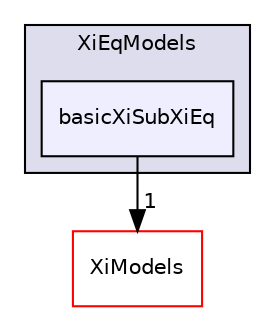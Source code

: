 digraph "applications/solvers/combustion/PDRFoam/PDRModels/XiEqModels/basicXiSubXiEq" {
  bgcolor=transparent;
  compound=true
  node [ fontsize="10", fontname="Helvetica"];
  edge [ labelfontsize="10", labelfontname="Helvetica"];
  subgraph clusterdir_41f73f04d76a13fbe764809830efb673 {
    graph [ bgcolor="#ddddee", pencolor="black", label="XiEqModels" fontname="Helvetica", fontsize="10", URL="dir_41f73f04d76a13fbe764809830efb673.html"]
  dir_3ed13db9747b164bcd050149095f02e3 [shape=box, label="basicXiSubXiEq", style="filled", fillcolor="#eeeeff", pencolor="black", URL="dir_3ed13db9747b164bcd050149095f02e3.html"];
  }
  dir_875d300f7c06ad3c5c9e587b64daa300 [shape=box label="XiModels" color="red" URL="dir_875d300f7c06ad3c5c9e587b64daa300.html"];
  dir_3ed13db9747b164bcd050149095f02e3->dir_875d300f7c06ad3c5c9e587b64daa300 [headlabel="1", labeldistance=1.5 headhref="dir_000089_000092.html"];
}

